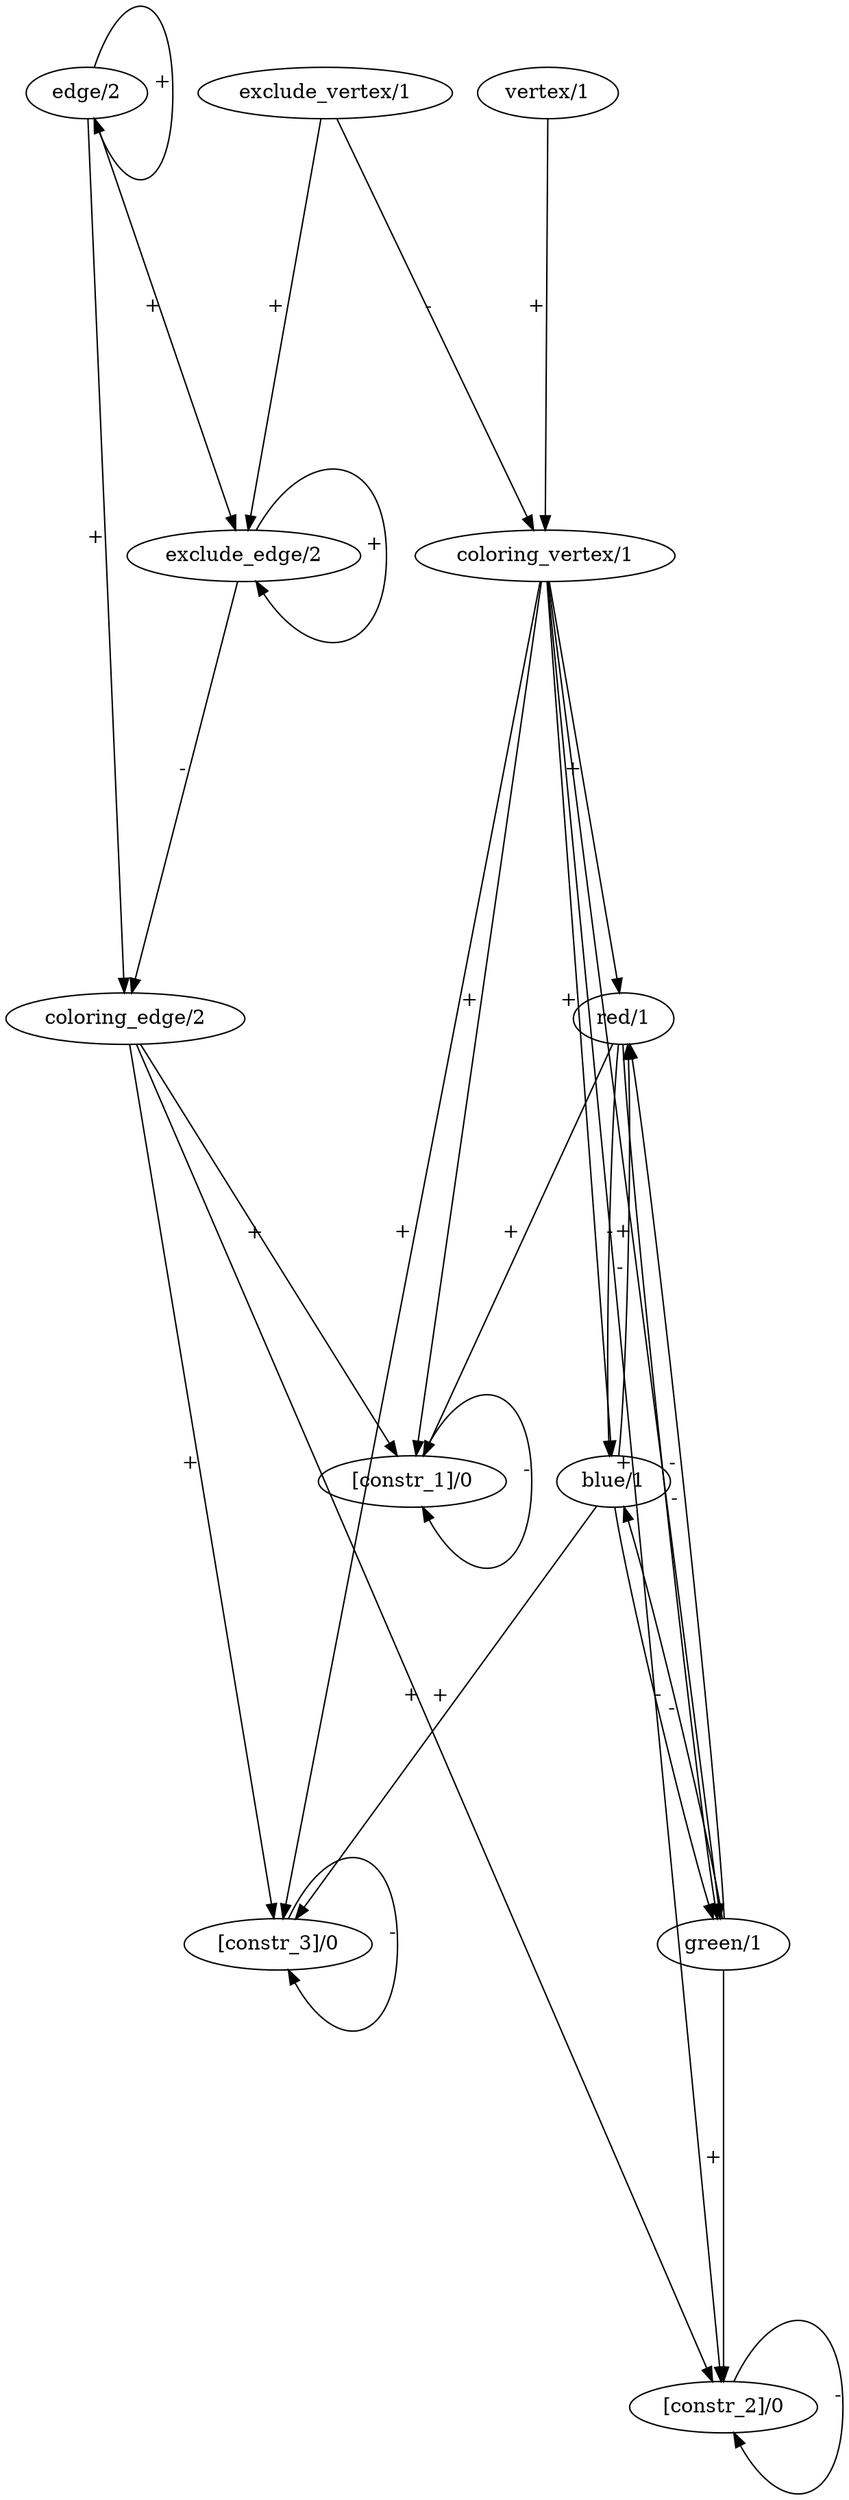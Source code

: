 digraph dependencyGraph
{
splines=false;
ranksep=4.0;
n0 [label = "edge/2"]
n1 [label = "coloring_vertex/1"]
n2 [label = "[constr_3]/0"]
n3 [label = "red/1"]
n4 [label = "exclude_edge/2"]
n5 [label = "vertex/1"]
n6 [label = "exclude_vertex/1"]
n7 [label = "blue/1"]
n8 [label = "[constr_1]/0"]
n9 [label = "green/1"]
n10 [label = "[constr_2]/0"]
n11 [label = "coloring_edge/2"]
n0 -> n0 [xlabel="+" labeldistance=0.1]
n0 -> n4 [xlabel="+" labeldistance=0.1]
n0 -> n11 [xlabel="+" labeldistance=0.1]
n1 -> n3 [xlabel="+" labeldistance=0.1]
n1 -> n9 [xlabel="+" labeldistance=0.1]
n1 -> n7 [xlabel="+" labeldistance=0.1]
n1 -> n8 [xlabel="+" labeldistance=0.1]
n1 -> n10 [xlabel="+" labeldistance=0.1]
n1 -> n2 [xlabel="+" labeldistance=0.1]
n2 -> n2 [xlabel="-" labeldistance=0.1]
n3 -> n9 [xlabel="-" labeldistance=0.1]
n3 -> n7 [xlabel="-" labeldistance=0.1]
n3 -> n8 [xlabel="+" labeldistance=0.1]
n4 -> n4 [xlabel="+" labeldistance=0.1]
n4 -> n11 [xlabel="-" labeldistance=0.1]
n5 -> n1 [xlabel="+" labeldistance=0.1]
n6 -> n4 [xlabel="+" labeldistance=0.1]
n6 -> n1 [xlabel="-" labeldistance=0.1]
n7 -> n3 [xlabel="-" labeldistance=0.1]
n7 -> n9 [xlabel="-" labeldistance=0.1]
n7 -> n2 [xlabel="+" labeldistance=0.1]
n8 -> n8 [xlabel="-" labeldistance=0.1]
n9 -> n3 [xlabel="-" labeldistance=0.1]
n9 -> n7 [xlabel="-" labeldistance=0.1]
n9 -> n10 [xlabel="+" labeldistance=0.1]
n10 -> n10 [xlabel="-" labeldistance=0.1]
n11 -> n8 [xlabel="+" labeldistance=0.1]
n11 -> n10 [xlabel="+" labeldistance=0.1]
n11 -> n2 [xlabel="+" labeldistance=0.1]
}
